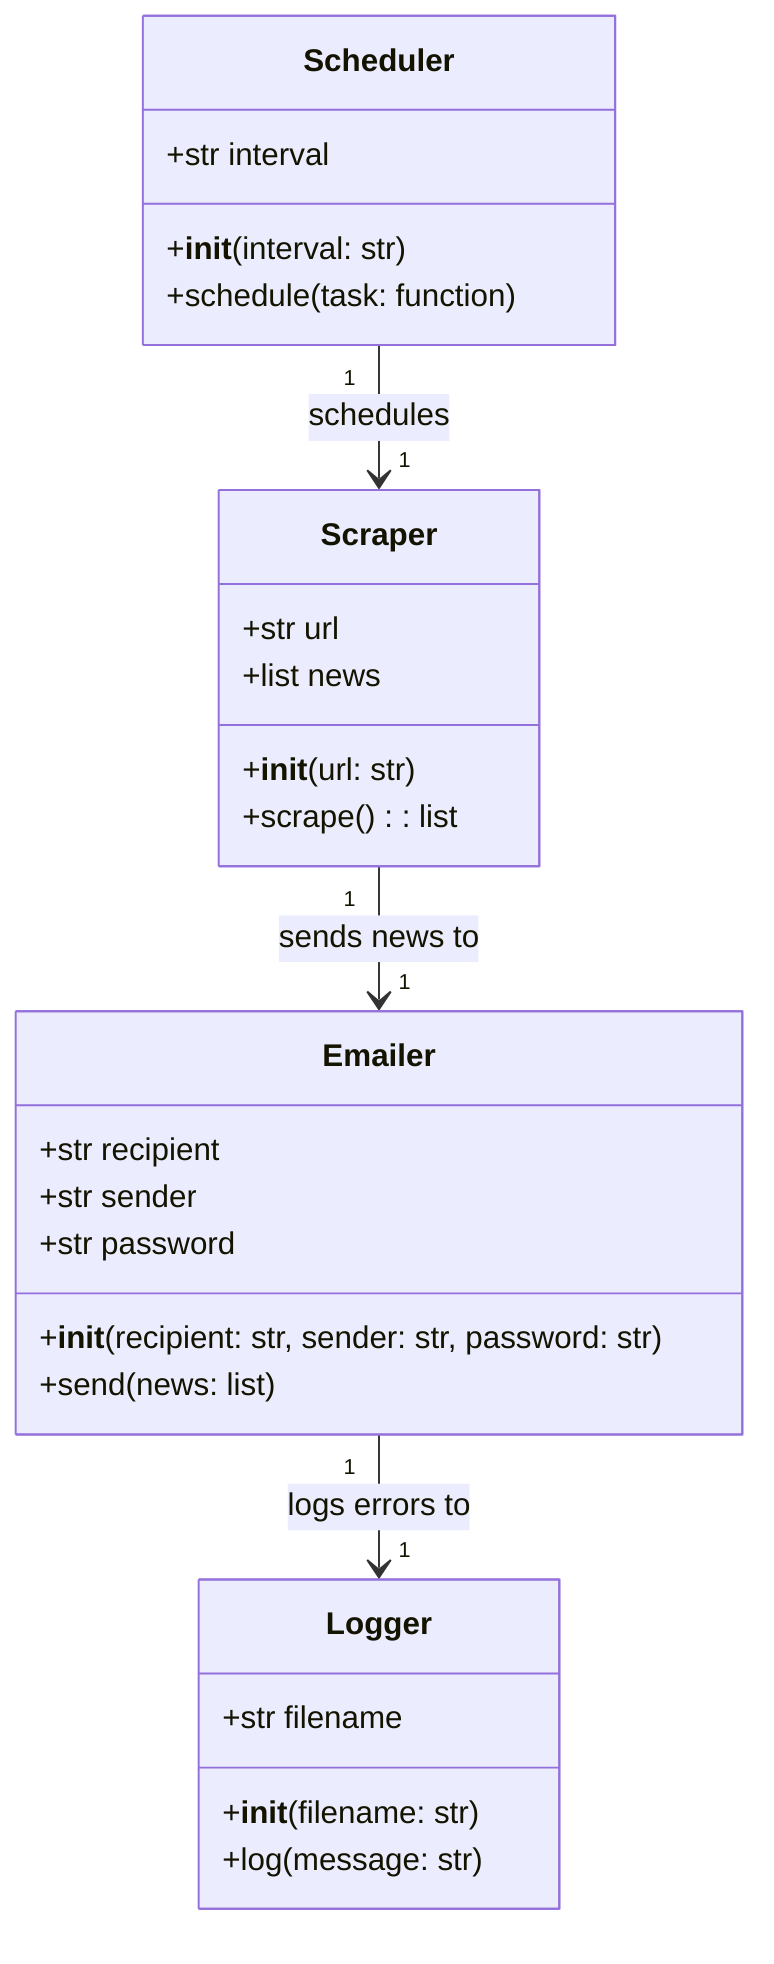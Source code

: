 classDiagram
    class Scraper{
        +str url
        +list news
        +__init__(url: str)
        +scrape(): list
    }
    class Emailer{
        +str recipient
        +str sender
        +str password
        +__init__(recipient: str, sender: str, password: str)
        +send(news: list)
    }
    class Scheduler{
        +str interval
        +__init__(interval: str)
        +schedule(task: function)
    }
    class Logger{
        +str filename
        +__init__(filename: str)
        +log(message: str)
    }
    Scraper "1" --> "1" Emailer: sends news to
    Emailer "1" --> "1" Logger: logs errors to
    Scheduler "1" --> "1" Scraper: schedules